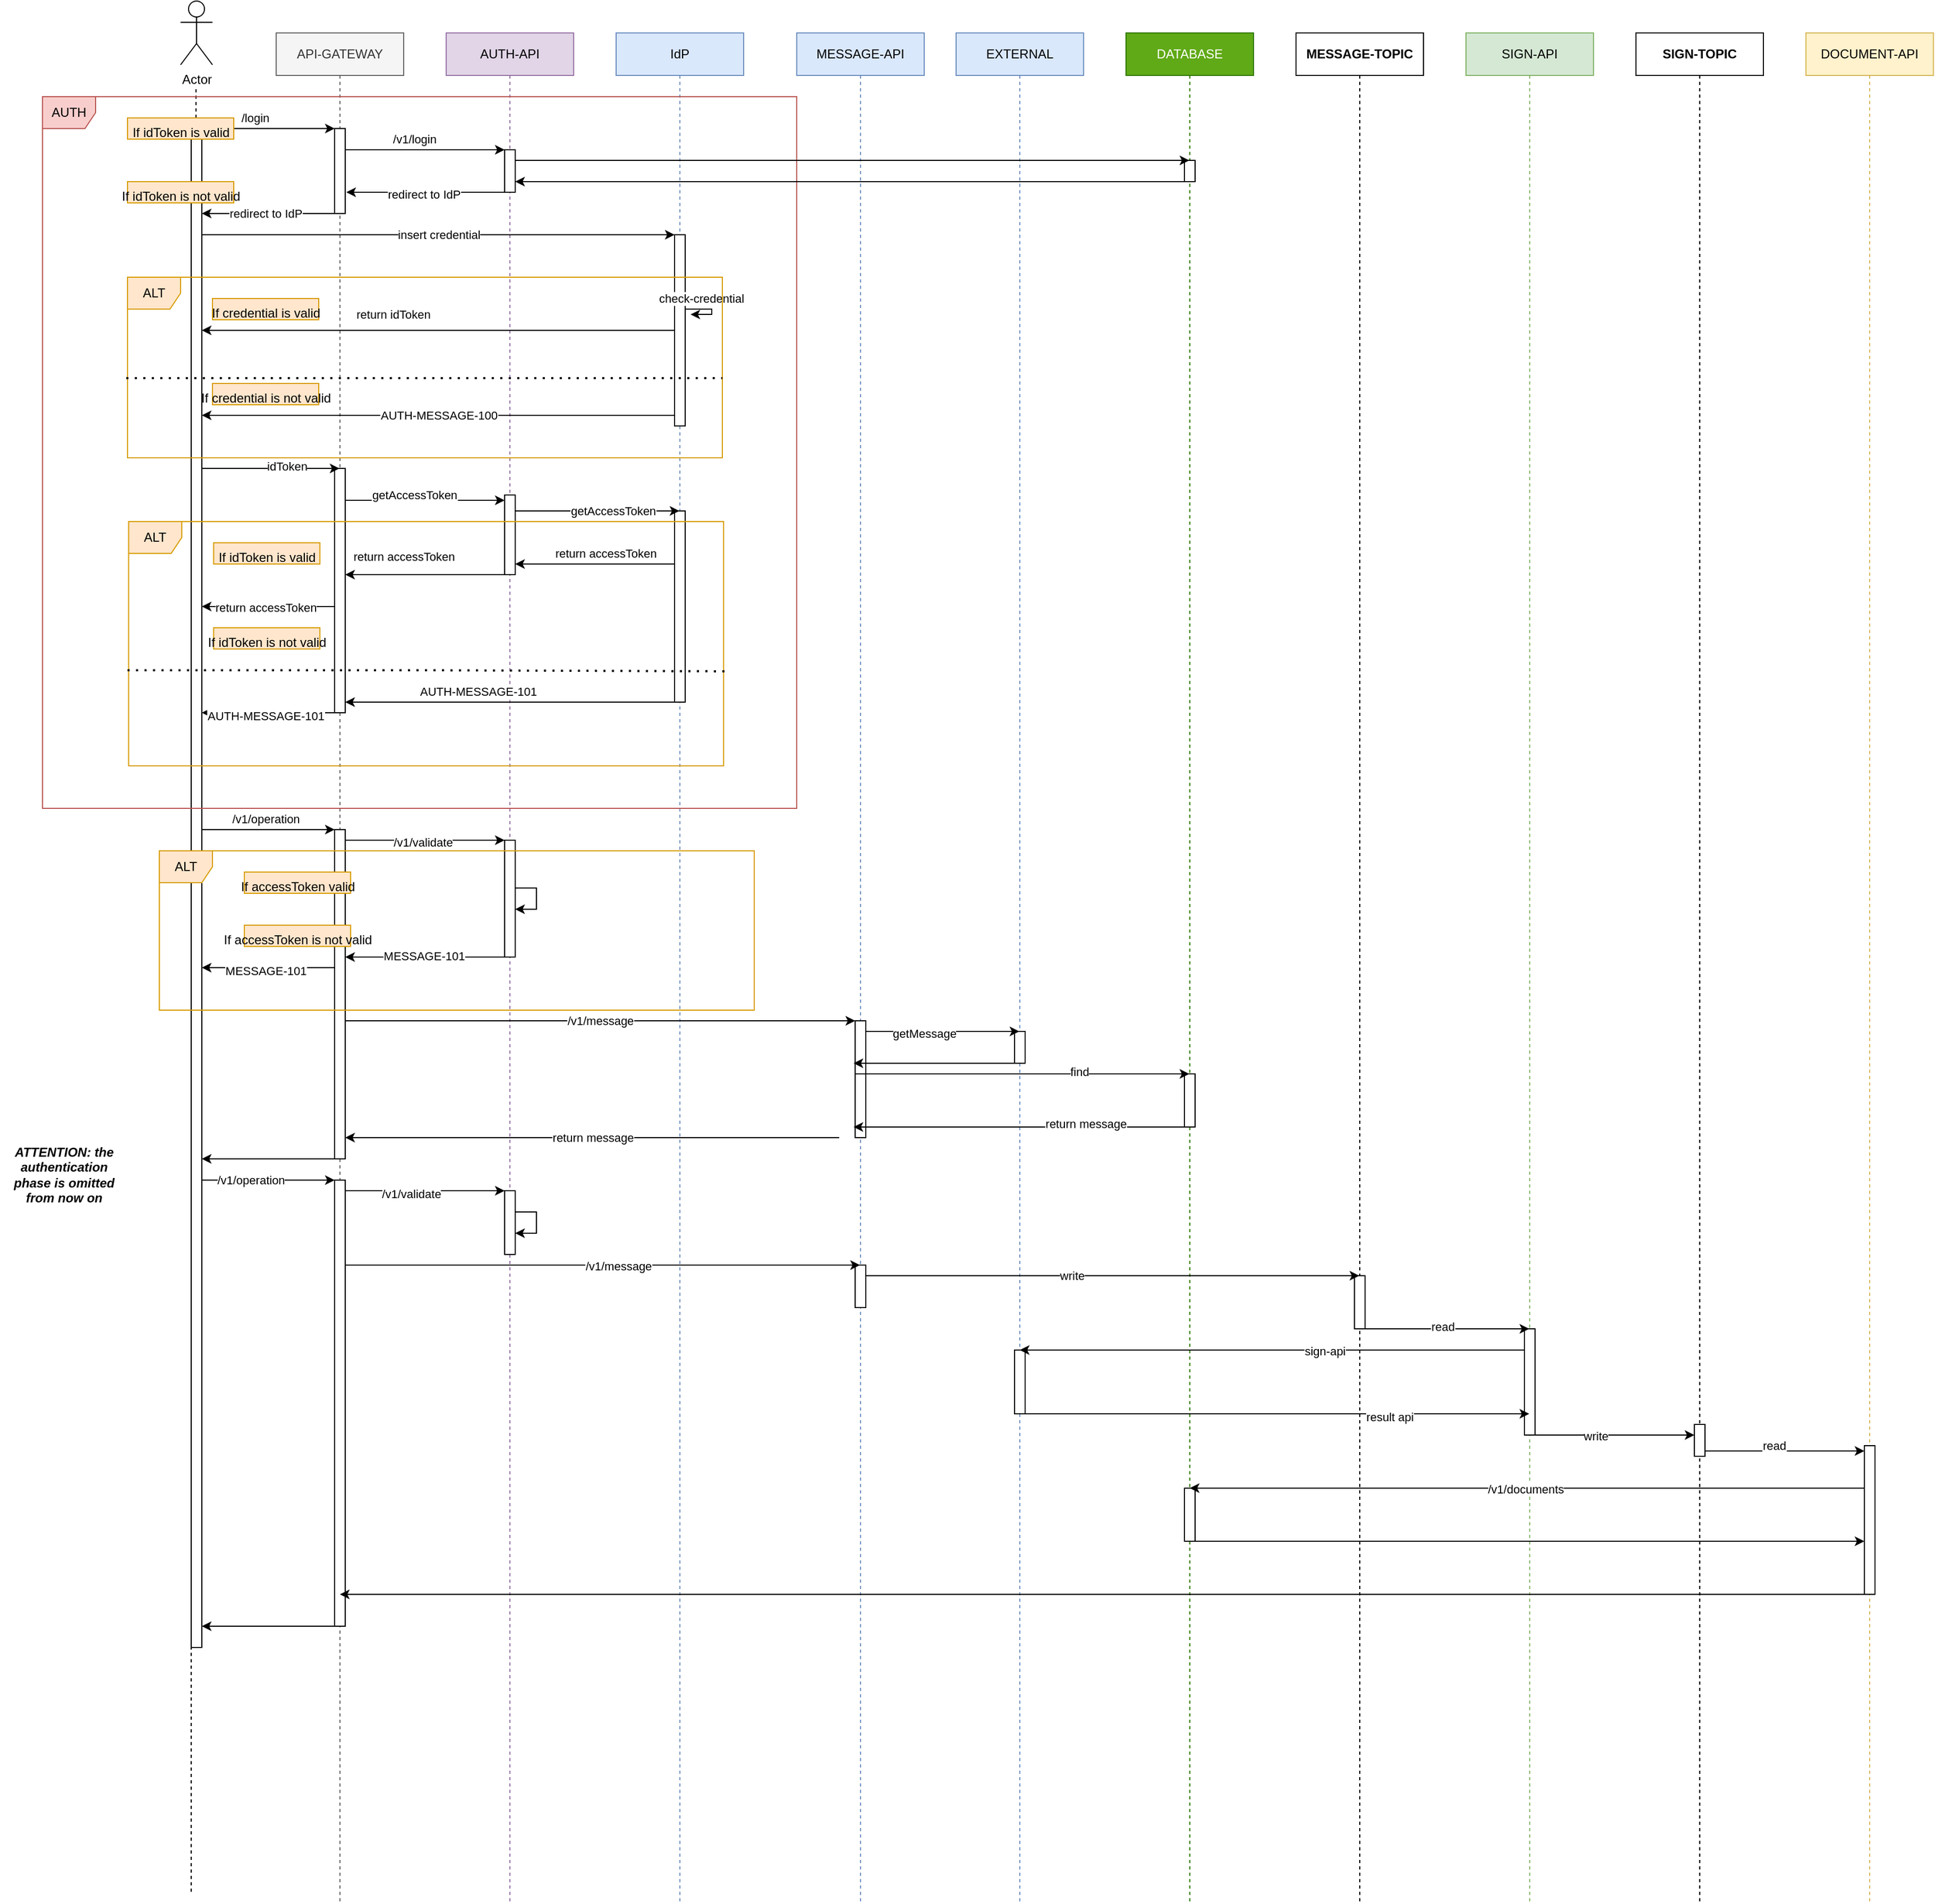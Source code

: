 <mxfile version="26.0.16">
  <diagram name="Page-1" id="2YBvvXClWsGukQMizWep">
    <mxGraphModel dx="2284" dy="738" grid="1" gridSize="10" guides="1" tooltips="1" connect="1" arrows="1" fold="1" page="1" pageScale="1" pageWidth="850" pageHeight="1100" math="0" shadow="0">
      <root>
        <mxCell id="0" />
        <mxCell id="1" parent="0" />
        <mxCell id="aM9ryv3xv72pqoxQDRHE-1" value="API-GATEWAY" style="shape=umlLifeline;perimeter=lifelinePerimeter;whiteSpace=wrap;html=1;container=0;dropTarget=0;collapsible=0;recursiveResize=0;outlineConnect=0;portConstraint=eastwest;newEdgeStyle={&quot;edgeStyle&quot;:&quot;elbowEdgeStyle&quot;,&quot;elbow&quot;:&quot;vertical&quot;,&quot;curved&quot;:0,&quot;rounded&quot;:0};fillColor=#f5f5f5;fontColor=#333333;strokeColor=#666666;" parent="1" vertex="1">
          <mxGeometry x="120" y="40" width="120" height="1760" as="geometry" />
        </mxCell>
        <mxCell id="bI558zNcX86dLewOVdfB-6" value="" style="html=1;points=[];perimeter=orthogonalPerimeter;outlineConnect=0;targetShapes=umlLifeline;portConstraint=eastwest;newEdgeStyle={&quot;edgeStyle&quot;:&quot;elbowEdgeStyle&quot;,&quot;elbow&quot;:&quot;vertical&quot;,&quot;curved&quot;:0,&quot;rounded&quot;:0};" parent="aM9ryv3xv72pqoxQDRHE-1" vertex="1">
          <mxGeometry x="55" y="90" width="10" height="80" as="geometry" />
        </mxCell>
        <mxCell id="bI558zNcX86dLewOVdfB-30" value="" style="html=1;points=[];perimeter=orthogonalPerimeter;outlineConnect=0;targetShapes=umlLifeline;portConstraint=eastwest;newEdgeStyle={&quot;edgeStyle&quot;:&quot;elbowEdgeStyle&quot;,&quot;elbow&quot;:&quot;vertical&quot;,&quot;curved&quot;:0,&quot;rounded&quot;:0};" parent="aM9ryv3xv72pqoxQDRHE-1" vertex="1">
          <mxGeometry x="55" y="410" width="10" height="230" as="geometry" />
        </mxCell>
        <mxCell id="bI558zNcX86dLewOVdfB-62" value="" style="html=1;points=[];perimeter=orthogonalPerimeter;outlineConnect=0;targetShapes=umlLifeline;portConstraint=eastwest;newEdgeStyle={&quot;edgeStyle&quot;:&quot;elbowEdgeStyle&quot;,&quot;elbow&quot;:&quot;vertical&quot;,&quot;curved&quot;:0,&quot;rounded&quot;:0};" parent="aM9ryv3xv72pqoxQDRHE-1" vertex="1">
          <mxGeometry x="55" y="750" width="10" height="310" as="geometry" />
        </mxCell>
        <mxCell id="bI558zNcX86dLewOVdfB-102" value="" style="html=1;points=[];perimeter=orthogonalPerimeter;outlineConnect=0;targetShapes=umlLifeline;portConstraint=eastwest;newEdgeStyle={&quot;edgeStyle&quot;:&quot;elbowEdgeStyle&quot;,&quot;elbow&quot;:&quot;vertical&quot;,&quot;curved&quot;:0,&quot;rounded&quot;:0};" parent="aM9ryv3xv72pqoxQDRHE-1" vertex="1">
          <mxGeometry x="55" y="1080" width="10" height="420" as="geometry" />
        </mxCell>
        <mxCell id="aM9ryv3xv72pqoxQDRHE-5" value="AUTH-API" style="shape=umlLifeline;perimeter=lifelinePerimeter;whiteSpace=wrap;html=1;container=0;dropTarget=0;collapsible=0;recursiveResize=0;outlineConnect=0;portConstraint=eastwest;newEdgeStyle={&quot;edgeStyle&quot;:&quot;elbowEdgeStyle&quot;,&quot;elbow&quot;:&quot;vertical&quot;,&quot;curved&quot;:0,&quot;rounded&quot;:0};fillColor=#e1d5e7;strokeColor=#9673a6;" parent="1" vertex="1">
          <mxGeometry x="280" y="40" width="120" height="1760" as="geometry" />
        </mxCell>
        <mxCell id="bI558zNcX86dLewOVdfB-8" value="" style="html=1;points=[];perimeter=orthogonalPerimeter;outlineConnect=0;targetShapes=umlLifeline;portConstraint=eastwest;newEdgeStyle={&quot;edgeStyle&quot;:&quot;elbowEdgeStyle&quot;,&quot;elbow&quot;:&quot;vertical&quot;,&quot;curved&quot;:0,&quot;rounded&quot;:0};" parent="aM9ryv3xv72pqoxQDRHE-5" vertex="1">
          <mxGeometry x="55" y="110" width="10" height="40" as="geometry" />
        </mxCell>
        <mxCell id="bI558zNcX86dLewOVdfB-33" value="" style="html=1;points=[];perimeter=orthogonalPerimeter;outlineConnect=0;targetShapes=umlLifeline;portConstraint=eastwest;newEdgeStyle={&quot;edgeStyle&quot;:&quot;elbowEdgeStyle&quot;,&quot;elbow&quot;:&quot;vertical&quot;,&quot;curved&quot;:0,&quot;rounded&quot;:0};" parent="aM9ryv3xv72pqoxQDRHE-5" vertex="1">
          <mxGeometry x="55" y="435" width="10" height="75" as="geometry" />
        </mxCell>
        <mxCell id="bI558zNcX86dLewOVdfB-65" value="" style="html=1;points=[];perimeter=orthogonalPerimeter;outlineConnect=0;targetShapes=umlLifeline;portConstraint=eastwest;newEdgeStyle={&quot;edgeStyle&quot;:&quot;elbowEdgeStyle&quot;,&quot;elbow&quot;:&quot;vertical&quot;,&quot;curved&quot;:0,&quot;rounded&quot;:0};" parent="aM9ryv3xv72pqoxQDRHE-5" vertex="1">
          <mxGeometry x="55" y="760" width="10" height="110" as="geometry" />
        </mxCell>
        <mxCell id="bI558zNcX86dLewOVdfB-68" style="edgeStyle=elbowEdgeStyle;rounded=0;orthogonalLoop=1;jettySize=auto;html=1;elbow=vertical;curved=0;" parent="aM9ryv3xv72pqoxQDRHE-5" source="bI558zNcX86dLewOVdfB-65" target="bI558zNcX86dLewOVdfB-65" edge="1">
          <mxGeometry relative="1" as="geometry" />
        </mxCell>
        <mxCell id="bI558zNcX86dLewOVdfB-108" value="" style="html=1;points=[];perimeter=orthogonalPerimeter;outlineConnect=0;targetShapes=umlLifeline;portConstraint=eastwest;newEdgeStyle={&quot;edgeStyle&quot;:&quot;elbowEdgeStyle&quot;,&quot;elbow&quot;:&quot;vertical&quot;,&quot;curved&quot;:0,&quot;rounded&quot;:0};" parent="aM9ryv3xv72pqoxQDRHE-5" vertex="1">
          <mxGeometry x="55" y="1090" width="10" height="60" as="geometry" />
        </mxCell>
        <mxCell id="bI558zNcX86dLewOVdfB-111" style="edgeStyle=elbowEdgeStyle;rounded=0;orthogonalLoop=1;jettySize=auto;html=1;elbow=vertical;curved=0;" parent="aM9ryv3xv72pqoxQDRHE-5" source="bI558zNcX86dLewOVdfB-108" target="bI558zNcX86dLewOVdfB-108" edge="1">
          <mxGeometry relative="1" as="geometry" />
        </mxCell>
        <mxCell id="bI558zNcX86dLewOVdfB-1" value="Actor" style="shape=umlActor;verticalLabelPosition=bottom;verticalAlign=top;html=1;outlineConnect=0;" parent="1" vertex="1">
          <mxGeometry x="30" y="10" width="30" height="60" as="geometry" />
        </mxCell>
        <mxCell id="bI558zNcX86dLewOVdfB-3" value="" style="endArrow=none;html=1;rounded=0;dashed=1;" parent="1" source="bI558zNcX86dLewOVdfB-4" edge="1">
          <mxGeometry width="50" height="50" relative="1" as="geometry">
            <mxPoint x="44.5" y="1111" as="sourcePoint" />
            <mxPoint x="44.5" y="90" as="targetPoint" />
          </mxGeometry>
        </mxCell>
        <mxCell id="bI558zNcX86dLewOVdfB-5" value="" style="endArrow=none;html=1;rounded=0;dashed=1;" parent="1" target="bI558zNcX86dLewOVdfB-4" edge="1">
          <mxGeometry width="50" height="50" relative="1" as="geometry">
            <mxPoint x="40" y="1790" as="sourcePoint" />
            <mxPoint x="44.5" y="90" as="targetPoint" />
          </mxGeometry>
        </mxCell>
        <mxCell id="bI558zNcX86dLewOVdfB-7" style="edgeStyle=elbowEdgeStyle;rounded=0;orthogonalLoop=1;jettySize=auto;html=1;elbow=horizontal;curved=0;" parent="1" source="bI558zNcX86dLewOVdfB-4" target="bI558zNcX86dLewOVdfB-6" edge="1">
          <mxGeometry relative="1" as="geometry">
            <Array as="points">
              <mxPoint x="110" y="130" />
            </Array>
          </mxGeometry>
        </mxCell>
        <mxCell id="bI558zNcX86dLewOVdfB-13" value="/login" style="edgeLabel;html=1;align=center;verticalAlign=middle;resizable=0;points=[];" parent="bI558zNcX86dLewOVdfB-7" vertex="1" connectable="0">
          <mxGeometry x="-0.312" y="1" relative="1" as="geometry">
            <mxPoint x="7" y="-9" as="offset" />
          </mxGeometry>
        </mxCell>
        <mxCell id="bI558zNcX86dLewOVdfB-21" value="insert credential" style="edgeStyle=elbowEdgeStyle;rounded=0;orthogonalLoop=1;jettySize=auto;html=1;elbow=horizontal;curved=0;" parent="1" source="bI558zNcX86dLewOVdfB-4" target="bI558zNcX86dLewOVdfB-20" edge="1">
          <mxGeometry relative="1" as="geometry">
            <Array as="points">
              <mxPoint x="280" y="230" />
            </Array>
          </mxGeometry>
        </mxCell>
        <mxCell id="bI558zNcX86dLewOVdfB-31" style="edgeStyle=elbowEdgeStyle;rounded=0;orthogonalLoop=1;jettySize=auto;html=1;elbow=vertical;curved=0;" parent="1" source="bI558zNcX86dLewOVdfB-4" target="aM9ryv3xv72pqoxQDRHE-1" edge="1">
          <mxGeometry relative="1" as="geometry">
            <Array as="points">
              <mxPoint x="100" y="450" />
            </Array>
          </mxGeometry>
        </mxCell>
        <mxCell id="bI558zNcX86dLewOVdfB-32" value="idToken" style="edgeLabel;html=1;align=center;verticalAlign=middle;resizable=0;points=[];" parent="bI558zNcX86dLewOVdfB-31" vertex="1" connectable="0">
          <mxGeometry x="0.235" y="2" relative="1" as="geometry">
            <mxPoint as="offset" />
          </mxGeometry>
        </mxCell>
        <mxCell id="bI558zNcX86dLewOVdfB-63" style="edgeStyle=elbowEdgeStyle;rounded=0;orthogonalLoop=1;jettySize=auto;html=1;elbow=horizontal;curved=0;" parent="1" source="bI558zNcX86dLewOVdfB-4" target="bI558zNcX86dLewOVdfB-62" edge="1">
          <mxGeometry relative="1" as="geometry">
            <Array as="points">
              <mxPoint x="120" y="790" />
            </Array>
          </mxGeometry>
        </mxCell>
        <mxCell id="bI558zNcX86dLewOVdfB-64" value="/v1/operation" style="edgeLabel;html=1;align=center;verticalAlign=middle;resizable=0;points=[];" parent="bI558zNcX86dLewOVdfB-63" vertex="1" connectable="0">
          <mxGeometry x="-0.248" y="-5" relative="1" as="geometry">
            <mxPoint x="13" y="-15" as="offset" />
          </mxGeometry>
        </mxCell>
        <mxCell id="bI558zNcX86dLewOVdfB-106" style="edgeStyle=elbowEdgeStyle;rounded=0;orthogonalLoop=1;jettySize=auto;html=1;elbow=horizontal;curved=0;" parent="1" source="bI558zNcX86dLewOVdfB-4" target="bI558zNcX86dLewOVdfB-102" edge="1">
          <mxGeometry relative="1" as="geometry">
            <Array as="points">
              <mxPoint x="120" y="1120" />
            </Array>
          </mxGeometry>
        </mxCell>
        <mxCell id="bI558zNcX86dLewOVdfB-107" value="/v1/operation" style="edgeLabel;html=1;align=center;verticalAlign=middle;resizable=0;points=[];" parent="bI558zNcX86dLewOVdfB-106" vertex="1" connectable="0">
          <mxGeometry x="-0.264" relative="1" as="geometry">
            <mxPoint as="offset" />
          </mxGeometry>
        </mxCell>
        <mxCell id="bI558zNcX86dLewOVdfB-4" value="" style="html=1;points=[];perimeter=orthogonalPerimeter;outlineConnect=0;targetShapes=umlLifeline;portConstraint=eastwest;newEdgeStyle={&quot;edgeStyle&quot;:&quot;elbowEdgeStyle&quot;,&quot;elbow&quot;:&quot;vertical&quot;,&quot;curved&quot;:0,&quot;rounded&quot;:0};" parent="1" vertex="1">
          <mxGeometry x="40" y="120" width="10" height="1440" as="geometry" />
        </mxCell>
        <mxCell id="bI558zNcX86dLewOVdfB-9" style="edgeStyle=elbowEdgeStyle;rounded=0;orthogonalLoop=1;jettySize=auto;html=1;elbow=vertical;curved=0;" parent="1" source="bI558zNcX86dLewOVdfB-6" target="bI558zNcX86dLewOVdfB-8" edge="1">
          <mxGeometry relative="1" as="geometry">
            <Array as="points">
              <mxPoint x="260" y="150" />
            </Array>
          </mxGeometry>
        </mxCell>
        <mxCell id="bI558zNcX86dLewOVdfB-10" style="edgeStyle=elbowEdgeStyle;rounded=0;orthogonalLoop=1;jettySize=auto;html=1;elbow=vertical;curved=0;" parent="1" source="bI558zNcX86dLewOVdfB-8" edge="1">
          <mxGeometry relative="1" as="geometry">
            <mxPoint x="331" y="190" as="sourcePoint" />
            <mxPoint x="186" y="190" as="targetPoint" />
            <Array as="points">
              <mxPoint x="284" y="190" />
            </Array>
          </mxGeometry>
        </mxCell>
        <mxCell id="bI558zNcX86dLewOVdfB-15" value="redirect to IdP" style="edgeLabel;html=1;align=center;verticalAlign=middle;resizable=0;points=[];" parent="bI558zNcX86dLewOVdfB-10" vertex="1" connectable="0">
          <mxGeometry x="0.029" y="2" relative="1" as="geometry">
            <mxPoint as="offset" />
          </mxGeometry>
        </mxCell>
        <mxCell id="bI558zNcX86dLewOVdfB-11" style="edgeStyle=elbowEdgeStyle;rounded=0;orthogonalLoop=1;jettySize=auto;html=1;elbow=vertical;curved=0;" parent="1" source="bI558zNcX86dLewOVdfB-6" target="bI558zNcX86dLewOVdfB-4" edge="1">
          <mxGeometry relative="1" as="geometry">
            <Array as="points">
              <mxPoint x="110" y="210" />
            </Array>
          </mxGeometry>
        </mxCell>
        <mxCell id="bI558zNcX86dLewOVdfB-14" value="/v1/login" style="edgeLabel;html=1;align=center;verticalAlign=middle;resizable=0;points=[];" parent="1" vertex="1" connectable="0">
          <mxGeometry x="250" y="140" as="geometry" />
        </mxCell>
        <mxCell id="bI558zNcX86dLewOVdfB-17" value="&lt;div&gt;&lt;br&gt;&lt;/div&gt;" style="edgeLabel;html=1;align=center;verticalAlign=middle;resizable=0;points=[];" parent="1" vertex="1" connectable="0">
          <mxGeometry x="110" y="210" as="geometry" />
        </mxCell>
        <mxCell id="bI558zNcX86dLewOVdfB-18" value="redirect to IdP" style="edgeLabel;html=1;align=center;verticalAlign=middle;resizable=0;points=[];" parent="1" vertex="1" connectable="0">
          <mxGeometry x="110" y="210" as="geometry" />
        </mxCell>
        <mxCell id="bI558zNcX86dLewOVdfB-19" value="IdP" style="shape=umlLifeline;perimeter=lifelinePerimeter;whiteSpace=wrap;html=1;container=0;dropTarget=0;collapsible=0;recursiveResize=0;outlineConnect=0;portConstraint=eastwest;newEdgeStyle={&quot;edgeStyle&quot;:&quot;elbowEdgeStyle&quot;,&quot;elbow&quot;:&quot;vertical&quot;,&quot;curved&quot;:0,&quot;rounded&quot;:0};fillColor=#dae8fc;strokeColor=#6c8ebf;" parent="1" vertex="1">
          <mxGeometry x="440" y="40" width="120" height="1760" as="geometry" />
        </mxCell>
        <mxCell id="bI558zNcX86dLewOVdfB-20" value="" style="html=1;points=[];perimeter=orthogonalPerimeter;outlineConnect=0;targetShapes=umlLifeline;portConstraint=eastwest;newEdgeStyle={&quot;edgeStyle&quot;:&quot;elbowEdgeStyle&quot;,&quot;elbow&quot;:&quot;vertical&quot;,&quot;curved&quot;:0,&quot;rounded&quot;:0};" parent="bI558zNcX86dLewOVdfB-19" vertex="1">
          <mxGeometry x="55" y="190" width="10" height="180" as="geometry" />
        </mxCell>
        <mxCell id="bI558zNcX86dLewOVdfB-22" value="check-credential" style="edgeStyle=elbowEdgeStyle;rounded=0;orthogonalLoop=1;jettySize=auto;html=1;elbow=horizontal;curved=0;entryX=1.5;entryY=0.417;entryDx=0;entryDy=0;entryPerimeter=0;" parent="bI558zNcX86dLewOVdfB-19" source="bI558zNcX86dLewOVdfB-20" target="bI558zNcX86dLewOVdfB-20" edge="1">
          <mxGeometry x="-0.401" y="10" relative="1" as="geometry">
            <mxPoint x="90" y="300" as="targetPoint" />
            <Array as="points">
              <mxPoint x="90" y="260" />
            </Array>
            <mxPoint as="offset" />
          </mxGeometry>
        </mxCell>
        <mxCell id="bI558zNcX86dLewOVdfB-36" value="" style="html=1;points=[];perimeter=orthogonalPerimeter;outlineConnect=0;targetShapes=umlLifeline;portConstraint=eastwest;newEdgeStyle={&quot;edgeStyle&quot;:&quot;elbowEdgeStyle&quot;,&quot;elbow&quot;:&quot;vertical&quot;,&quot;curved&quot;:0,&quot;rounded&quot;:0};" parent="bI558zNcX86dLewOVdfB-19" vertex="1">
          <mxGeometry x="55" y="450" width="10" height="180" as="geometry" />
        </mxCell>
        <mxCell id="bI558zNcX86dLewOVdfB-23" value="ALT" style="shape=umlFrame;whiteSpace=wrap;html=1;pointerEvents=0;recursiveResize=0;container=1;collapsible=0;width=50;fillColor=#ffe6cc;strokeColor=#d79b00;" parent="1" vertex="1">
          <mxGeometry x="-20" y="270" width="560" height="170" as="geometry" />
        </mxCell>
        <mxCell id="bI558zNcX86dLewOVdfB-24" value="If credential is valid" style="text;align=center;html=1;fillColor=#ffe6cc;strokeColor=#d79b00;" parent="bI558zNcX86dLewOVdfB-23" vertex="1">
          <mxGeometry width="100" height="20" relative="1" as="geometry">
            <mxPoint x="80" y="20" as="offset" />
          </mxGeometry>
        </mxCell>
        <mxCell id="bI558zNcX86dLewOVdfB-28" value="If credential is not valid" style="text;align=center;html=1;fillColor=#ffe6cc;strokeColor=#d79b00;" parent="bI558zNcX86dLewOVdfB-23" vertex="1">
          <mxGeometry x="80" y="100" width="100" height="20" as="geometry" />
        </mxCell>
        <mxCell id="bI558zNcX86dLewOVdfB-25" style="edgeStyle=elbowEdgeStyle;rounded=0;orthogonalLoop=1;jettySize=auto;html=1;elbow=vertical;curved=0;" parent="1" source="bI558zNcX86dLewOVdfB-20" target="bI558zNcX86dLewOVdfB-4" edge="1">
          <mxGeometry relative="1" as="geometry" />
        </mxCell>
        <mxCell id="bI558zNcX86dLewOVdfB-26" value="return idToken" style="edgeLabel;html=1;align=center;verticalAlign=middle;resizable=0;points=[];" parent="bI558zNcX86dLewOVdfB-25" vertex="1" connectable="0">
          <mxGeometry x="0.272" y="1" relative="1" as="geometry">
            <mxPoint x="18" y="-16" as="offset" />
          </mxGeometry>
        </mxCell>
        <mxCell id="bI558zNcX86dLewOVdfB-27" value="" style="endArrow=none;dashed=1;html=1;dashPattern=1 3;strokeWidth=2;rounded=0;exitX=-0.002;exitY=0.559;exitDx=0;exitDy=0;exitPerimeter=0;entryX=1;entryY=0.559;entryDx=0;entryDy=0;entryPerimeter=0;" parent="1" source="bI558zNcX86dLewOVdfB-23" target="bI558zNcX86dLewOVdfB-23" edge="1">
          <mxGeometry width="50" height="50" relative="1" as="geometry">
            <mxPoint x="400" y="460" as="sourcePoint" />
            <mxPoint x="540" y="370" as="targetPoint" />
          </mxGeometry>
        </mxCell>
        <mxCell id="bI558zNcX86dLewOVdfB-29" value="&lt;br&gt;&lt;span style=&quot;color: rgb(0, 0, 0); font-family: Helvetica; font-size: 11px; font-style: normal; font-variant-ligatures: normal; font-variant-caps: normal; font-weight: 400; letter-spacing: normal; orphans: 2; text-align: center; text-indent: 0px; text-transform: none; widows: 2; word-spacing: 0px; -webkit-text-stroke-width: 0px; white-space: nowrap; background-color: rgb(255, 255, 255); text-decoration-thickness: initial; text-decoration-style: initial; text-decoration-color: initial; float: none; display: inline !important;&quot;&gt;AUTH-MESSAGE-100&lt;/span&gt;&lt;div&gt;&lt;br/&gt;&lt;/div&gt;" style="edgeStyle=elbowEdgeStyle;rounded=0;orthogonalLoop=1;jettySize=auto;html=1;elbow=vertical;curved=0;" parent="1" source="bI558zNcX86dLewOVdfB-20" target="bI558zNcX86dLewOVdfB-4" edge="1">
          <mxGeometry relative="1" as="geometry">
            <Array as="points">
              <mxPoint x="270" y="400" />
            </Array>
          </mxGeometry>
        </mxCell>
        <mxCell id="bI558zNcX86dLewOVdfB-34" style="edgeStyle=elbowEdgeStyle;rounded=0;orthogonalLoop=1;jettySize=auto;html=1;elbow=vertical;curved=0;" parent="1" source="bI558zNcX86dLewOVdfB-30" target="bI558zNcX86dLewOVdfB-33" edge="1">
          <mxGeometry relative="1" as="geometry">
            <Array as="points">
              <mxPoint x="270" y="480" />
            </Array>
          </mxGeometry>
        </mxCell>
        <mxCell id="bI558zNcX86dLewOVdfB-35" value="getAccessToken" style="edgeLabel;html=1;align=center;verticalAlign=middle;resizable=0;points=[];" parent="bI558zNcX86dLewOVdfB-34" vertex="1" connectable="0">
          <mxGeometry x="-0.24" y="1" relative="1" as="geometry">
            <mxPoint x="8" y="-4" as="offset" />
          </mxGeometry>
        </mxCell>
        <mxCell id="bI558zNcX86dLewOVdfB-37" style="edgeStyle=elbowEdgeStyle;rounded=0;orthogonalLoop=1;jettySize=auto;html=1;elbow=horizontal;curved=0;" parent="1" source="bI558zNcX86dLewOVdfB-33" target="bI558zNcX86dLewOVdfB-19" edge="1">
          <mxGeometry relative="1" as="geometry">
            <Array as="points">
              <mxPoint x="400" y="490" />
            </Array>
          </mxGeometry>
        </mxCell>
        <mxCell id="bI558zNcX86dLewOVdfB-38" value="getAccessToken" style="edgeLabel;html=1;align=center;verticalAlign=middle;resizable=0;points=[];" parent="bI558zNcX86dLewOVdfB-37" vertex="1" connectable="0">
          <mxGeometry x="0.191" relative="1" as="geometry">
            <mxPoint as="offset" />
          </mxGeometry>
        </mxCell>
        <mxCell id="bI558zNcX86dLewOVdfB-39" value="ALT" style="shape=umlFrame;whiteSpace=wrap;html=1;pointerEvents=0;recursiveResize=0;container=1;collapsible=0;width=50;fillColor=#ffe6cc;strokeColor=#d79b00;" parent="1" vertex="1">
          <mxGeometry x="-18.88" y="500" width="560" height="230" as="geometry" />
        </mxCell>
        <mxCell id="bI558zNcX86dLewOVdfB-40" value="If idToken is valid" style="text;align=center;html=1;fillColor=#ffe6cc;strokeColor=#d79b00;" parent="bI558zNcX86dLewOVdfB-39" vertex="1">
          <mxGeometry width="100" height="20" relative="1" as="geometry">
            <mxPoint x="80" y="20" as="offset" />
          </mxGeometry>
        </mxCell>
        <mxCell id="bI558zNcX86dLewOVdfB-41" value="If idToken is not valid" style="text;align=center;html=1;fillColor=#ffe6cc;strokeColor=#d79b00;" parent="bI558zNcX86dLewOVdfB-39" vertex="1">
          <mxGeometry x="80" y="100" width="100" height="20" as="geometry" />
        </mxCell>
        <mxCell id="bI558zNcX86dLewOVdfB-42" value="" style="endArrow=none;dashed=1;html=1;dashPattern=1 3;strokeWidth=2;rounded=0;entryX=1.002;entryY=0.613;entryDx=0;entryDy=0;entryPerimeter=0;" parent="1" target="bI558zNcX86dLewOVdfB-39" edge="1">
          <mxGeometry width="50" height="50" relative="1" as="geometry">
            <mxPoint x="-20" y="640" as="sourcePoint" />
            <mxPoint x="541.12" y="600" as="targetPoint" />
            <Array as="points">
              <mxPoint x="261" y="640" />
            </Array>
          </mxGeometry>
        </mxCell>
        <mxCell id="bI558zNcX86dLewOVdfB-43" style="edgeStyle=elbowEdgeStyle;rounded=0;orthogonalLoop=1;jettySize=auto;html=1;elbow=vertical;curved=0;" parent="1" source="bI558zNcX86dLewOVdfB-36" target="bI558zNcX86dLewOVdfB-33" edge="1">
          <mxGeometry relative="1" as="geometry">
            <Array as="points">
              <mxPoint x="420" y="540" />
            </Array>
          </mxGeometry>
        </mxCell>
        <mxCell id="bI558zNcX86dLewOVdfB-44" value="return accessToken" style="edgeLabel;html=1;align=center;verticalAlign=middle;resizable=0;points=[];" parent="bI558zNcX86dLewOVdfB-43" vertex="1" connectable="0">
          <mxGeometry x="-0.413" y="3" relative="1" as="geometry">
            <mxPoint x="-21" y="-13" as="offset" />
          </mxGeometry>
        </mxCell>
        <mxCell id="bI558zNcX86dLewOVdfB-45" style="edgeStyle=elbowEdgeStyle;rounded=0;orthogonalLoop=1;jettySize=auto;html=1;elbow=vertical;curved=0;" parent="1" source="bI558zNcX86dLewOVdfB-33" target="bI558zNcX86dLewOVdfB-30" edge="1">
          <mxGeometry relative="1" as="geometry">
            <Array as="points">
              <mxPoint x="250" y="550" />
            </Array>
          </mxGeometry>
        </mxCell>
        <mxCell id="bI558zNcX86dLewOVdfB-46" style="edgeStyle=elbowEdgeStyle;rounded=0;orthogonalLoop=1;jettySize=auto;html=1;elbow=vertical;curved=0;" parent="1" source="bI558zNcX86dLewOVdfB-30" target="bI558zNcX86dLewOVdfB-4" edge="1">
          <mxGeometry relative="1" as="geometry">
            <Array as="points">
              <mxPoint x="90" y="580" />
            </Array>
          </mxGeometry>
        </mxCell>
        <mxCell id="bI558zNcX86dLewOVdfB-48" value="return accessToken" style="edgeLabel;html=1;align=center;verticalAlign=middle;resizable=0;points=[];" parent="bI558zNcX86dLewOVdfB-46" vertex="1" connectable="0">
          <mxGeometry x="0.04" y="1" relative="1" as="geometry">
            <mxPoint as="offset" />
          </mxGeometry>
        </mxCell>
        <mxCell id="bI558zNcX86dLewOVdfB-47" value="&lt;span style=&quot;font-size: 11px; background-color: rgb(255, 255, 255);&quot;&gt;return accessToken&lt;/span&gt;" style="text;html=1;align=center;verticalAlign=middle;resizable=0;points=[];autosize=1;strokeColor=none;fillColor=none;" parent="1" vertex="1">
          <mxGeometry x="180" y="518" width="120" height="30" as="geometry" />
        </mxCell>
        <mxCell id="bI558zNcX86dLewOVdfB-49" style="edgeStyle=elbowEdgeStyle;rounded=0;orthogonalLoop=1;jettySize=auto;html=1;elbow=vertical;curved=0;" parent="1" source="bI558zNcX86dLewOVdfB-36" target="bI558zNcX86dLewOVdfB-30" edge="1">
          <mxGeometry relative="1" as="geometry">
            <Array as="points">
              <mxPoint x="340" y="670" />
            </Array>
          </mxGeometry>
        </mxCell>
        <mxCell id="bI558zNcX86dLewOVdfB-50" value="AUTH-MESSAGE-101" style="edgeLabel;html=1;align=center;verticalAlign=middle;resizable=0;points=[];" parent="bI558zNcX86dLewOVdfB-49" vertex="1" connectable="0">
          <mxGeometry x="0.226" y="1" relative="1" as="geometry">
            <mxPoint x="5" y="-11" as="offset" />
          </mxGeometry>
        </mxCell>
        <mxCell id="bI558zNcX86dLewOVdfB-51" value="&#xa;&lt;span style=&quot;color: rgb(0, 0, 0); font-family: Helvetica; font-size: 11px; font-style: normal; font-variant-ligatures: normal; font-variant-caps: normal; font-weight: 400; letter-spacing: normal; orphans: 2; text-align: center; text-indent: 0px; text-transform: none; widows: 2; word-spacing: 0px; -webkit-text-stroke-width: 0px; white-space: nowrap; background-color: rgb(255, 255, 255); text-decoration-thickness: initial; text-decoration-style: initial; text-decoration-color: initial; display: inline !important; float: none;&quot;&gt;AUTH-MESSAGE-101&lt;/span&gt;&#xa;&#xa;" style="edgeStyle=elbowEdgeStyle;rounded=0;orthogonalLoop=1;jettySize=auto;html=1;elbow=vertical;curved=0;" parent="1" source="bI558zNcX86dLewOVdfB-30" target="bI558zNcX86dLewOVdfB-4" edge="1">
          <mxGeometry x="0.04" y="10" relative="1" as="geometry">
            <Array as="points">
              <mxPoint x="90" y="680" />
            </Array>
            <mxPoint as="offset" />
          </mxGeometry>
        </mxCell>
        <mxCell id="bI558zNcX86dLewOVdfB-53" value="MESSAGE-API" style="shape=umlLifeline;perimeter=lifelinePerimeter;whiteSpace=wrap;html=1;container=0;dropTarget=0;collapsible=0;recursiveResize=0;outlineConnect=0;portConstraint=eastwest;newEdgeStyle={&quot;edgeStyle&quot;:&quot;elbowEdgeStyle&quot;,&quot;elbow&quot;:&quot;vertical&quot;,&quot;curved&quot;:0,&quot;rounded&quot;:0};fillColor=#dae8fc;strokeColor=#6c8ebf;" parent="1" vertex="1">
          <mxGeometry x="610" y="40" width="120" height="1760" as="geometry" />
        </mxCell>
        <mxCell id="bI558zNcX86dLewOVdfB-78" value="" style="html=1;points=[];perimeter=orthogonalPerimeter;outlineConnect=0;targetShapes=umlLifeline;portConstraint=eastwest;newEdgeStyle={&quot;edgeStyle&quot;:&quot;elbowEdgeStyle&quot;,&quot;elbow&quot;:&quot;vertical&quot;,&quot;curved&quot;:0,&quot;rounded&quot;:0};" parent="bI558zNcX86dLewOVdfB-53" vertex="1">
          <mxGeometry x="55" y="930" width="10" height="110" as="geometry" />
        </mxCell>
        <mxCell id="bI558zNcX86dLewOVdfB-115" value="" style="html=1;points=[];perimeter=orthogonalPerimeter;outlineConnect=0;targetShapes=umlLifeline;portConstraint=eastwest;newEdgeStyle={&quot;edgeStyle&quot;:&quot;elbowEdgeStyle&quot;,&quot;elbow&quot;:&quot;vertical&quot;,&quot;curved&quot;:0,&quot;rounded&quot;:0};" parent="bI558zNcX86dLewOVdfB-53" vertex="1">
          <mxGeometry x="55" y="1160" width="10" height="40" as="geometry" />
        </mxCell>
        <mxCell id="bI558zNcX86dLewOVdfB-57" value="AUTH" style="shape=umlFrame;whiteSpace=wrap;html=1;pointerEvents=0;recursiveResize=0;container=1;collapsible=0;width=50;fillColor=#f8cecc;strokeColor=#b85450;" parent="1" vertex="1">
          <mxGeometry x="-100" y="100" width="710" height="670" as="geometry" />
        </mxCell>
        <mxCell id="bI558zNcX86dLewOVdfB-58" value="If idToken is valid" style="text;align=center;html=1;fillColor=#ffe6cc;strokeColor=#d79b00;" parent="bI558zNcX86dLewOVdfB-57" vertex="1">
          <mxGeometry width="100" height="20" relative="1" as="geometry">
            <mxPoint x="80" y="20" as="offset" />
          </mxGeometry>
        </mxCell>
        <mxCell id="bI558zNcX86dLewOVdfB-59" value="If idToken is not valid" style="text;align=center;html=1;fillColor=#ffe6cc;strokeColor=#d79b00;" parent="bI558zNcX86dLewOVdfB-57" vertex="1">
          <mxGeometry x="80" y="80" width="100" height="20" as="geometry" />
        </mxCell>
        <mxCell id="bI558zNcX86dLewOVdfB-66" style="edgeStyle=elbowEdgeStyle;rounded=0;orthogonalLoop=1;jettySize=auto;html=1;elbow=vertical;curved=0;" parent="1" source="bI558zNcX86dLewOVdfB-62" target="bI558zNcX86dLewOVdfB-65" edge="1">
          <mxGeometry relative="1" as="geometry">
            <Array as="points">
              <mxPoint x="270" y="800" />
            </Array>
          </mxGeometry>
        </mxCell>
        <mxCell id="bI558zNcX86dLewOVdfB-67" value="/v1/validate" style="edgeLabel;html=1;align=center;verticalAlign=middle;resizable=0;points=[];" parent="bI558zNcX86dLewOVdfB-66" vertex="1" connectable="0">
          <mxGeometry x="-0.027" y="-2" relative="1" as="geometry">
            <mxPoint as="offset" />
          </mxGeometry>
        </mxCell>
        <mxCell id="bI558zNcX86dLewOVdfB-71" value="ALT" style="shape=umlFrame;whiteSpace=wrap;html=1;pointerEvents=0;recursiveResize=0;container=1;collapsible=0;width=50;fillColor=#ffe6cc;strokeColor=#d79b00;" parent="1" vertex="1">
          <mxGeometry x="10" y="810" width="560" height="150" as="geometry" />
        </mxCell>
        <mxCell id="bI558zNcX86dLewOVdfB-72" value="If accessToken valid" style="text;align=center;html=1;fillColor=#ffe6cc;strokeColor=#d79b00;" parent="bI558zNcX86dLewOVdfB-71" vertex="1">
          <mxGeometry width="100" height="20" relative="1" as="geometry">
            <mxPoint x="80" y="20" as="offset" />
          </mxGeometry>
        </mxCell>
        <mxCell id="bI558zNcX86dLewOVdfB-73" value="If accessToken is not valid" style="text;align=center;html=1;fillColor=#ffe6cc;strokeColor=#d79b00;" parent="bI558zNcX86dLewOVdfB-71" vertex="1">
          <mxGeometry x="80" y="70" width="100" height="20" as="geometry" />
        </mxCell>
        <mxCell id="bI558zNcX86dLewOVdfB-75" style="edgeStyle=elbowEdgeStyle;rounded=0;orthogonalLoop=1;jettySize=auto;html=1;elbow=horizontal;curved=0;" parent="1" source="bI558zNcX86dLewOVdfB-65" target="bI558zNcX86dLewOVdfB-62" edge="1">
          <mxGeometry relative="1" as="geometry">
            <Array as="points">
              <mxPoint x="270" y="910" />
            </Array>
          </mxGeometry>
        </mxCell>
        <mxCell id="bI558zNcX86dLewOVdfB-76" value="MESSAGE-101" style="edgeLabel;html=1;align=center;verticalAlign=middle;resizable=0;points=[];" parent="bI558zNcX86dLewOVdfB-75" vertex="1" connectable="0">
          <mxGeometry x="0.013" y="-1" relative="1" as="geometry">
            <mxPoint as="offset" />
          </mxGeometry>
        </mxCell>
        <mxCell id="bI558zNcX86dLewOVdfB-77" value="&#xa;&lt;span style=&quot;color: rgb(0, 0, 0); font-family: Helvetica; font-size: 11px; font-style: normal; font-variant-ligatures: normal; font-variant-caps: normal; font-weight: 400; letter-spacing: normal; orphans: 2; text-align: center; text-indent: 0px; text-transform: none; widows: 2; word-spacing: 0px; -webkit-text-stroke-width: 0px; white-space: nowrap; background-color: rgb(255, 255, 255); text-decoration-thickness: initial; text-decoration-style: initial; text-decoration-color: initial; display: inline !important; float: none;&quot;&gt;MESSAGE-101&lt;/span&gt;&#xa;&#xa;" style="edgeStyle=elbowEdgeStyle;rounded=0;orthogonalLoop=1;jettySize=auto;html=1;elbow=horizontal;curved=0;" parent="1" source="bI558zNcX86dLewOVdfB-62" target="bI558zNcX86dLewOVdfB-4" edge="1">
          <mxGeometry x="0.04" y="10" relative="1" as="geometry">
            <Array as="points">
              <mxPoint x="110" y="920" />
            </Array>
            <mxPoint as="offset" />
          </mxGeometry>
        </mxCell>
        <mxCell id="bI558zNcX86dLewOVdfB-79" value="/v1/message" style="edgeStyle=elbowEdgeStyle;rounded=0;orthogonalLoop=1;jettySize=auto;html=1;elbow=horizontal;curved=0;" parent="1" source="bI558zNcX86dLewOVdfB-62" target="bI558zNcX86dLewOVdfB-78" edge="1">
          <mxGeometry relative="1" as="geometry">
            <Array as="points">
              <mxPoint x="420" y="970" />
            </Array>
          </mxGeometry>
        </mxCell>
        <mxCell id="bI558zNcX86dLewOVdfB-80" value="EXTERNAL" style="shape=umlLifeline;perimeter=lifelinePerimeter;whiteSpace=wrap;html=1;container=0;dropTarget=0;collapsible=0;recursiveResize=0;outlineConnect=0;portConstraint=eastwest;newEdgeStyle={&quot;edgeStyle&quot;:&quot;elbowEdgeStyle&quot;,&quot;elbow&quot;:&quot;vertical&quot;,&quot;curved&quot;:0,&quot;rounded&quot;:0};fillColor=#dae8fc;strokeColor=#6c8ebf;" parent="1" vertex="1">
          <mxGeometry x="760" y="40" width="120" height="1760" as="geometry" />
        </mxCell>
        <mxCell id="bI558zNcX86dLewOVdfB-84" value="" style="html=1;points=[];perimeter=orthogonalPerimeter;outlineConnect=0;targetShapes=umlLifeline;portConstraint=eastwest;newEdgeStyle={&quot;edgeStyle&quot;:&quot;elbowEdgeStyle&quot;,&quot;elbow&quot;:&quot;vertical&quot;,&quot;curved&quot;:0,&quot;rounded&quot;:0};" parent="bI558zNcX86dLewOVdfB-80" vertex="1">
          <mxGeometry x="55" y="940" width="10" height="30" as="geometry" />
        </mxCell>
        <mxCell id="bI558zNcX86dLewOVdfB-128" value="" style="html=1;points=[];perimeter=orthogonalPerimeter;outlineConnect=0;targetShapes=umlLifeline;portConstraint=eastwest;newEdgeStyle={&quot;edgeStyle&quot;:&quot;elbowEdgeStyle&quot;,&quot;elbow&quot;:&quot;vertical&quot;,&quot;curved&quot;:0,&quot;rounded&quot;:0};" parent="bI558zNcX86dLewOVdfB-80" vertex="1">
          <mxGeometry x="55" y="1240" width="10" height="60" as="geometry" />
        </mxCell>
        <mxCell id="bI558zNcX86dLewOVdfB-85" style="edgeStyle=elbowEdgeStyle;rounded=0;orthogonalLoop=1;jettySize=auto;html=1;elbow=vertical;curved=0;" parent="1" source="bI558zNcX86dLewOVdfB-78" target="bI558zNcX86dLewOVdfB-80" edge="1">
          <mxGeometry relative="1" as="geometry">
            <Array as="points">
              <mxPoint x="713" y="980" />
            </Array>
          </mxGeometry>
        </mxCell>
        <mxCell id="bI558zNcX86dLewOVdfB-86" value="getMessage" style="edgeLabel;html=1;align=center;verticalAlign=middle;resizable=0;points=[];" parent="bI558zNcX86dLewOVdfB-85" vertex="1" connectable="0">
          <mxGeometry x="-0.236" y="-2" relative="1" as="geometry">
            <mxPoint as="offset" />
          </mxGeometry>
        </mxCell>
        <mxCell id="bI558zNcX86dLewOVdfB-87" style="edgeStyle=elbowEdgeStyle;rounded=0;orthogonalLoop=1;jettySize=auto;html=1;elbow=vertical;curved=0;" parent="1" edge="1">
          <mxGeometry relative="1" as="geometry">
            <mxPoint x="819" y="1010" as="sourcePoint" />
            <mxPoint x="663.5" y="1010" as="targetPoint" />
            <Array as="points">
              <mxPoint x="774" y="1010" />
            </Array>
          </mxGeometry>
        </mxCell>
        <mxCell id="bI558zNcX86dLewOVdfB-91" value="DATABASE" style="shape=umlLifeline;perimeter=lifelinePerimeter;whiteSpace=wrap;html=1;container=0;dropTarget=0;collapsible=0;recursiveResize=0;outlineConnect=0;portConstraint=eastwest;newEdgeStyle={&quot;edgeStyle&quot;:&quot;elbowEdgeStyle&quot;,&quot;elbow&quot;:&quot;vertical&quot;,&quot;curved&quot;:0,&quot;rounded&quot;:0};fillColor=#60a917;fontColor=#ffffff;strokeColor=#2D7600;" parent="1" vertex="1">
          <mxGeometry x="920" y="40" width="120" height="1760" as="geometry" />
        </mxCell>
        <mxCell id="bI558zNcX86dLewOVdfB-92" value="" style="html=1;points=[];perimeter=orthogonalPerimeter;outlineConnect=0;targetShapes=umlLifeline;portConstraint=eastwest;newEdgeStyle={&quot;edgeStyle&quot;:&quot;elbowEdgeStyle&quot;,&quot;elbow&quot;:&quot;vertical&quot;,&quot;curved&quot;:0,&quot;rounded&quot;:0};" parent="bI558zNcX86dLewOVdfB-91" vertex="1">
          <mxGeometry x="55" y="980" width="10" height="50" as="geometry" />
        </mxCell>
        <mxCell id="bI558zNcX86dLewOVdfB-146" value="" style="html=1;points=[];perimeter=orthogonalPerimeter;outlineConnect=0;targetShapes=umlLifeline;portConstraint=eastwest;newEdgeStyle={&quot;edgeStyle&quot;:&quot;elbowEdgeStyle&quot;,&quot;elbow&quot;:&quot;vertical&quot;,&quot;curved&quot;:0,&quot;rounded&quot;:0};" parent="bI558zNcX86dLewOVdfB-91" vertex="1">
          <mxGeometry x="55" y="1370" width="10" height="50" as="geometry" />
        </mxCell>
        <mxCell id="P0b547b4qvbmOixT4hx6-2" value="" style="html=1;points=[];perimeter=orthogonalPerimeter;outlineConnect=0;targetShapes=umlLifeline;portConstraint=eastwest;newEdgeStyle={&quot;edgeStyle&quot;:&quot;elbowEdgeStyle&quot;,&quot;elbow&quot;:&quot;vertical&quot;,&quot;curved&quot;:0,&quot;rounded&quot;:0};" vertex="1" parent="bI558zNcX86dLewOVdfB-91">
          <mxGeometry x="55" y="120" width="10" height="20" as="geometry" />
        </mxCell>
        <mxCell id="bI558zNcX86dLewOVdfB-94" style="edgeStyle=elbowEdgeStyle;rounded=0;orthogonalLoop=1;jettySize=auto;html=1;elbow=vertical;curved=0;" parent="1" edge="1">
          <mxGeometry relative="1" as="geometry">
            <mxPoint x="665" y="1020" as="sourcePoint" />
            <mxPoint x="979.5" y="1020" as="targetPoint" />
          </mxGeometry>
        </mxCell>
        <mxCell id="bI558zNcX86dLewOVdfB-99" value="find" style="edgeLabel;html=1;align=center;verticalAlign=middle;resizable=0;points=[];" parent="bI558zNcX86dLewOVdfB-94" vertex="1" connectable="0">
          <mxGeometry x="0.342" y="2" relative="1" as="geometry">
            <mxPoint as="offset" />
          </mxGeometry>
        </mxCell>
        <mxCell id="bI558zNcX86dLewOVdfB-97" style="edgeStyle=elbowEdgeStyle;rounded=0;orthogonalLoop=1;jettySize=auto;html=1;elbow=vertical;curved=0;" parent="1" edge="1">
          <mxGeometry relative="1" as="geometry">
            <mxPoint x="979" y="1070" as="sourcePoint" />
            <mxPoint x="663.5" y="1070" as="targetPoint" />
            <Array as="points">
              <mxPoint x="854" y="1070" />
            </Array>
          </mxGeometry>
        </mxCell>
        <mxCell id="bI558zNcX86dLewOVdfB-98" value="return message" style="edgeStyle=elbowEdgeStyle;rounded=0;orthogonalLoop=1;jettySize=auto;html=1;elbow=horizontal;curved=0;" parent="1" edge="1">
          <mxGeometry relative="1" as="geometry">
            <mxPoint x="650" y="1080" as="sourcePoint" />
            <mxPoint x="185" y="1080" as="targetPoint" />
            <Array as="points">
              <mxPoint x="445" y="1080" />
            </Array>
          </mxGeometry>
        </mxCell>
        <mxCell id="bI558zNcX86dLewOVdfB-100" value="return message" style="edgeLabel;html=1;align=center;verticalAlign=middle;resizable=0;points=[];" parent="1" vertex="1" connectable="0">
          <mxGeometry x="886" y="1028" as="geometry">
            <mxPoint x="-4" y="39" as="offset" />
          </mxGeometry>
        </mxCell>
        <mxCell id="bI558zNcX86dLewOVdfB-101" style="edgeStyle=elbowEdgeStyle;rounded=0;orthogonalLoop=1;jettySize=auto;html=1;elbow=vertical;curved=0;" parent="1" source="bI558zNcX86dLewOVdfB-62" target="bI558zNcX86dLewOVdfB-4" edge="1">
          <mxGeometry relative="1" as="geometry">
            <Array as="points">
              <mxPoint x="120" y="1100" />
            </Array>
          </mxGeometry>
        </mxCell>
        <mxCell id="bI558zNcX86dLewOVdfB-109" style="edgeStyle=elbowEdgeStyle;rounded=0;orthogonalLoop=1;jettySize=auto;html=1;elbow=vertical;curved=0;" parent="1" source="bI558zNcX86dLewOVdfB-102" target="bI558zNcX86dLewOVdfB-108" edge="1">
          <mxGeometry relative="1" as="geometry">
            <Array as="points">
              <mxPoint x="270" y="1130" />
            </Array>
          </mxGeometry>
        </mxCell>
        <mxCell id="bI558zNcX86dLewOVdfB-110" value="/v1/validate" style="edgeLabel;html=1;align=center;verticalAlign=middle;resizable=0;points=[];" parent="bI558zNcX86dLewOVdfB-109" vertex="1" connectable="0">
          <mxGeometry x="-0.173" y="-3" relative="1" as="geometry">
            <mxPoint as="offset" />
          </mxGeometry>
        </mxCell>
        <mxCell id="bI558zNcX86dLewOVdfB-113" value="&lt;b&gt;&lt;i&gt;ATTENTION:&amp;nbsp;the authentication phase is omitted from now on&lt;/i&gt;&lt;/b&gt;" style="text;html=1;align=center;verticalAlign=middle;whiteSpace=wrap;rounded=0;" parent="1" vertex="1">
          <mxGeometry x="-140" y="1100" width="121.12" height="30" as="geometry" />
        </mxCell>
        <mxCell id="bI558zNcX86dLewOVdfB-116" style="edgeStyle=elbowEdgeStyle;rounded=0;orthogonalLoop=1;jettySize=auto;html=1;elbow=vertical;curved=0;" parent="1" source="bI558zNcX86dLewOVdfB-102" target="bI558zNcX86dLewOVdfB-53" edge="1">
          <mxGeometry relative="1" as="geometry">
            <Array as="points">
              <mxPoint x="410" y="1200" />
            </Array>
          </mxGeometry>
        </mxCell>
        <mxCell id="bI558zNcX86dLewOVdfB-117" value="/v1/message" style="edgeLabel;html=1;align=center;verticalAlign=middle;resizable=0;points=[];" parent="bI558zNcX86dLewOVdfB-116" vertex="1" connectable="0">
          <mxGeometry x="0.058" y="-1" relative="1" as="geometry">
            <mxPoint as="offset" />
          </mxGeometry>
        </mxCell>
        <mxCell id="bI558zNcX86dLewOVdfB-118" value="MESSAGE-TOPIC" style="shape=umlLifeline;perimeter=lifelinePerimeter;whiteSpace=wrap;html=1;container=0;dropTarget=0;collapsible=0;recursiveResize=0;outlineConnect=0;portConstraint=eastwest;newEdgeStyle={&quot;edgeStyle&quot;:&quot;elbowEdgeStyle&quot;,&quot;elbow&quot;:&quot;vertical&quot;,&quot;curved&quot;:0,&quot;rounded&quot;:0};fontStyle=1" parent="1" vertex="1">
          <mxGeometry x="1080" y="40" width="120" height="1760" as="geometry" />
        </mxCell>
        <mxCell id="bI558zNcX86dLewOVdfB-119" value="" style="html=1;points=[];perimeter=orthogonalPerimeter;outlineConnect=0;targetShapes=umlLifeline;portConstraint=eastwest;newEdgeStyle={&quot;edgeStyle&quot;:&quot;elbowEdgeStyle&quot;,&quot;elbow&quot;:&quot;vertical&quot;,&quot;curved&quot;:0,&quot;rounded&quot;:0};" parent="bI558zNcX86dLewOVdfB-118" vertex="1">
          <mxGeometry x="55" y="1170" width="10" height="50" as="geometry" />
        </mxCell>
        <mxCell id="bI558zNcX86dLewOVdfB-120" style="edgeStyle=elbowEdgeStyle;rounded=0;orthogonalLoop=1;jettySize=auto;html=1;elbow=vertical;curved=0;" parent="1" source="bI558zNcX86dLewOVdfB-115" target="bI558zNcX86dLewOVdfB-118" edge="1">
          <mxGeometry relative="1" as="geometry">
            <Array as="points">
              <mxPoint x="880" y="1210" />
            </Array>
          </mxGeometry>
        </mxCell>
        <mxCell id="bI558zNcX86dLewOVdfB-121" value="write" style="edgeLabel;html=1;align=center;verticalAlign=middle;resizable=0;points=[];" parent="bI558zNcX86dLewOVdfB-120" vertex="1" connectable="0">
          <mxGeometry x="-0.165" relative="1" as="geometry">
            <mxPoint as="offset" />
          </mxGeometry>
        </mxCell>
        <mxCell id="bI558zNcX86dLewOVdfB-124" value="SIGN-API" style="shape=umlLifeline;perimeter=lifelinePerimeter;whiteSpace=wrap;html=1;container=0;dropTarget=0;collapsible=0;recursiveResize=0;outlineConnect=0;portConstraint=eastwest;newEdgeStyle={&quot;edgeStyle&quot;:&quot;elbowEdgeStyle&quot;,&quot;elbow&quot;:&quot;vertical&quot;,&quot;curved&quot;:0,&quot;rounded&quot;:0};fillColor=#d5e8d4;strokeColor=#82b366;" parent="1" vertex="1">
          <mxGeometry x="1240" y="40" width="120" height="1760" as="geometry" />
        </mxCell>
        <mxCell id="bI558zNcX86dLewOVdfB-127" value="" style="html=1;points=[];perimeter=orthogonalPerimeter;outlineConnect=0;targetShapes=umlLifeline;portConstraint=eastwest;newEdgeStyle={&quot;edgeStyle&quot;:&quot;elbowEdgeStyle&quot;,&quot;elbow&quot;:&quot;vertical&quot;,&quot;curved&quot;:0,&quot;rounded&quot;:0};" parent="bI558zNcX86dLewOVdfB-124" vertex="1">
          <mxGeometry x="55" y="1220" width="10" height="100" as="geometry" />
        </mxCell>
        <mxCell id="bI558zNcX86dLewOVdfB-129" style="edgeStyle=elbowEdgeStyle;rounded=0;orthogonalLoop=1;jettySize=auto;html=1;elbow=vertical;curved=0;" parent="1" source="bI558zNcX86dLewOVdfB-127" target="bI558zNcX86dLewOVdfB-80" edge="1">
          <mxGeometry relative="1" as="geometry">
            <Array as="points">
              <mxPoint x="1080" y="1280" />
            </Array>
          </mxGeometry>
        </mxCell>
        <mxCell id="bI558zNcX86dLewOVdfB-130" value="sign-api" style="edgeLabel;html=1;align=center;verticalAlign=middle;resizable=0;points=[];" parent="bI558zNcX86dLewOVdfB-129" vertex="1" connectable="0">
          <mxGeometry x="-0.209" y="1" relative="1" as="geometry">
            <mxPoint as="offset" />
          </mxGeometry>
        </mxCell>
        <mxCell id="bI558zNcX86dLewOVdfB-132" style="edgeStyle=elbowEdgeStyle;rounded=0;orthogonalLoop=1;jettySize=auto;html=1;elbow=vertical;curved=0;" parent="1" target="bI558zNcX86dLewOVdfB-124" edge="1">
          <mxGeometry relative="1" as="geometry">
            <mxPoint x="1145" y="1260" as="sourcePoint" />
          </mxGeometry>
        </mxCell>
        <mxCell id="bI558zNcX86dLewOVdfB-143" value="read" style="edgeLabel;html=1;align=center;verticalAlign=middle;resizable=0;points=[];" parent="bI558zNcX86dLewOVdfB-132" vertex="1" connectable="0">
          <mxGeometry x="-0.055" y="2" relative="1" as="geometry">
            <mxPoint as="offset" />
          </mxGeometry>
        </mxCell>
        <mxCell id="bI558zNcX86dLewOVdfB-133" style="edgeStyle=elbowEdgeStyle;rounded=0;orthogonalLoop=1;jettySize=auto;html=1;elbow=vertical;curved=0;" parent="1" source="bI558zNcX86dLewOVdfB-128" target="bI558zNcX86dLewOVdfB-124" edge="1">
          <mxGeometry relative="1" as="geometry">
            <Array as="points">
              <mxPoint x="1030" y="1340" />
            </Array>
          </mxGeometry>
        </mxCell>
        <mxCell id="bI558zNcX86dLewOVdfB-144" value="result api" style="edgeLabel;html=1;align=center;verticalAlign=middle;resizable=0;points=[];" parent="bI558zNcX86dLewOVdfB-133" vertex="1" connectable="0">
          <mxGeometry x="0.446" y="-3" relative="1" as="geometry">
            <mxPoint as="offset" />
          </mxGeometry>
        </mxCell>
        <mxCell id="bI558zNcX86dLewOVdfB-134" value="SIGN-TOPIC" style="shape=umlLifeline;perimeter=lifelinePerimeter;whiteSpace=wrap;html=1;container=0;dropTarget=0;collapsible=0;recursiveResize=0;outlineConnect=0;portConstraint=eastwest;newEdgeStyle={&quot;edgeStyle&quot;:&quot;elbowEdgeStyle&quot;,&quot;elbow&quot;:&quot;vertical&quot;,&quot;curved&quot;:0,&quot;rounded&quot;:0};fontStyle=1" parent="1" vertex="1">
          <mxGeometry x="1400" y="40" width="120" height="1760" as="geometry" />
        </mxCell>
        <mxCell id="bI558zNcX86dLewOVdfB-137" value="" style="html=1;points=[];perimeter=orthogonalPerimeter;outlineConnect=0;targetShapes=umlLifeline;portConstraint=eastwest;newEdgeStyle={&quot;edgeStyle&quot;:&quot;elbowEdgeStyle&quot;,&quot;elbow&quot;:&quot;vertical&quot;,&quot;curved&quot;:0,&quot;rounded&quot;:0};" parent="bI558zNcX86dLewOVdfB-134" vertex="1">
          <mxGeometry x="55" y="1310" width="10" height="30" as="geometry" />
        </mxCell>
        <mxCell id="bI558zNcX86dLewOVdfB-138" style="edgeStyle=elbowEdgeStyle;rounded=0;orthogonalLoop=1;jettySize=auto;html=1;elbow=vertical;curved=0;" parent="1" source="bI558zNcX86dLewOVdfB-127" target="bI558zNcX86dLewOVdfB-137" edge="1">
          <mxGeometry relative="1" as="geometry">
            <Array as="points">
              <mxPoint x="1380" y="1360" />
            </Array>
          </mxGeometry>
        </mxCell>
        <mxCell id="bI558zNcX86dLewOVdfB-139" value="write" style="edgeLabel;html=1;align=center;verticalAlign=middle;resizable=0;points=[];" parent="bI558zNcX86dLewOVdfB-138" vertex="1" connectable="0">
          <mxGeometry x="-0.24" y="-1" relative="1" as="geometry">
            <mxPoint as="offset" />
          </mxGeometry>
        </mxCell>
        <mxCell id="bI558zNcX86dLewOVdfB-140" value="DOCUMENT-API" style="shape=umlLifeline;perimeter=lifelinePerimeter;whiteSpace=wrap;html=1;container=0;dropTarget=0;collapsible=0;recursiveResize=0;outlineConnect=0;portConstraint=eastwest;newEdgeStyle={&quot;edgeStyle&quot;:&quot;elbowEdgeStyle&quot;,&quot;elbow&quot;:&quot;vertical&quot;,&quot;curved&quot;:0,&quot;rounded&quot;:0};fillColor=#fff2cc;strokeColor=#d6b656;" parent="1" vertex="1">
          <mxGeometry x="1560" y="40" width="120" height="1760" as="geometry" />
        </mxCell>
        <mxCell id="bI558zNcX86dLewOVdfB-141" value="" style="html=1;points=[];perimeter=orthogonalPerimeter;outlineConnect=0;targetShapes=umlLifeline;portConstraint=eastwest;newEdgeStyle={&quot;edgeStyle&quot;:&quot;elbowEdgeStyle&quot;,&quot;elbow&quot;:&quot;vertical&quot;,&quot;curved&quot;:0,&quot;rounded&quot;:0};" parent="bI558zNcX86dLewOVdfB-140" vertex="1">
          <mxGeometry x="55" y="1330" width="10" height="140" as="geometry" />
        </mxCell>
        <mxCell id="bI558zNcX86dLewOVdfB-142" style="edgeStyle=elbowEdgeStyle;rounded=0;orthogonalLoop=1;jettySize=auto;html=1;elbow=vertical;curved=0;" parent="1" source="bI558zNcX86dLewOVdfB-137" target="bI558zNcX86dLewOVdfB-141" edge="1">
          <mxGeometry relative="1" as="geometry" />
        </mxCell>
        <mxCell id="bI558zNcX86dLewOVdfB-145" value="read" style="edgeLabel;html=1;align=center;verticalAlign=middle;resizable=0;points=[];" parent="bI558zNcX86dLewOVdfB-142" vertex="1" connectable="0">
          <mxGeometry x="-0.387" y="-1" relative="1" as="geometry">
            <mxPoint x="19" y="-6" as="offset" />
          </mxGeometry>
        </mxCell>
        <mxCell id="bI558zNcX86dLewOVdfB-147" style="edgeStyle=elbowEdgeStyle;rounded=0;orthogonalLoop=1;jettySize=auto;html=1;elbow=vertical;curved=0;" parent="1" source="bI558zNcX86dLewOVdfB-141" target="bI558zNcX86dLewOVdfB-91" edge="1">
          <mxGeometry relative="1" as="geometry">
            <Array as="points">
              <mxPoint x="1328" y="1410" />
            </Array>
          </mxGeometry>
        </mxCell>
        <mxCell id="bI558zNcX86dLewOVdfB-148" value="/v1/documents" style="edgeLabel;html=1;align=center;verticalAlign=middle;resizable=0;points=[];" parent="bI558zNcX86dLewOVdfB-147" vertex="1" connectable="0">
          <mxGeometry x="0.004" y="1" relative="1" as="geometry">
            <mxPoint as="offset" />
          </mxGeometry>
        </mxCell>
        <mxCell id="bI558zNcX86dLewOVdfB-149" style="edgeStyle=elbowEdgeStyle;rounded=0;orthogonalLoop=1;jettySize=auto;html=1;elbow=vertical;curved=0;" parent="1" source="bI558zNcX86dLewOVdfB-146" target="bI558zNcX86dLewOVdfB-141" edge="1">
          <mxGeometry relative="1" as="geometry">
            <Array as="points">
              <mxPoint x="1300" y="1460" />
            </Array>
          </mxGeometry>
        </mxCell>
        <mxCell id="bI558zNcX86dLewOVdfB-150" style="edgeStyle=elbowEdgeStyle;rounded=0;orthogonalLoop=1;jettySize=auto;html=1;elbow=vertical;curved=0;" parent="1" source="bI558zNcX86dLewOVdfB-141" target="aM9ryv3xv72pqoxQDRHE-1" edge="1">
          <mxGeometry relative="1" as="geometry">
            <Array as="points">
              <mxPoint x="920" y="1510" />
            </Array>
          </mxGeometry>
        </mxCell>
        <mxCell id="bI558zNcX86dLewOVdfB-151" style="edgeStyle=elbowEdgeStyle;rounded=0;orthogonalLoop=1;jettySize=auto;html=1;elbow=vertical;curved=0;" parent="1" source="bI558zNcX86dLewOVdfB-102" target="bI558zNcX86dLewOVdfB-4" edge="1">
          <mxGeometry relative="1" as="geometry">
            <Array as="points">
              <mxPoint x="130" y="1540" />
            </Array>
          </mxGeometry>
        </mxCell>
        <mxCell id="P0b547b4qvbmOixT4hx6-3" style="edgeStyle=elbowEdgeStyle;rounded=0;orthogonalLoop=1;jettySize=auto;html=1;elbow=vertical;curved=0;" edge="1" parent="1" source="bI558zNcX86dLewOVdfB-8" target="bI558zNcX86dLewOVdfB-91">
          <mxGeometry relative="1" as="geometry">
            <Array as="points">
              <mxPoint x="640" y="160" />
            </Array>
          </mxGeometry>
        </mxCell>
        <mxCell id="P0b547b4qvbmOixT4hx6-4" style="edgeStyle=elbowEdgeStyle;rounded=0;orthogonalLoop=1;jettySize=auto;html=1;elbow=vertical;curved=0;" edge="1" parent="1" source="P0b547b4qvbmOixT4hx6-2" target="bI558zNcX86dLewOVdfB-8">
          <mxGeometry relative="1" as="geometry">
            <Array as="points">
              <mxPoint x="660" y="180" />
            </Array>
          </mxGeometry>
        </mxCell>
      </root>
    </mxGraphModel>
  </diagram>
</mxfile>
